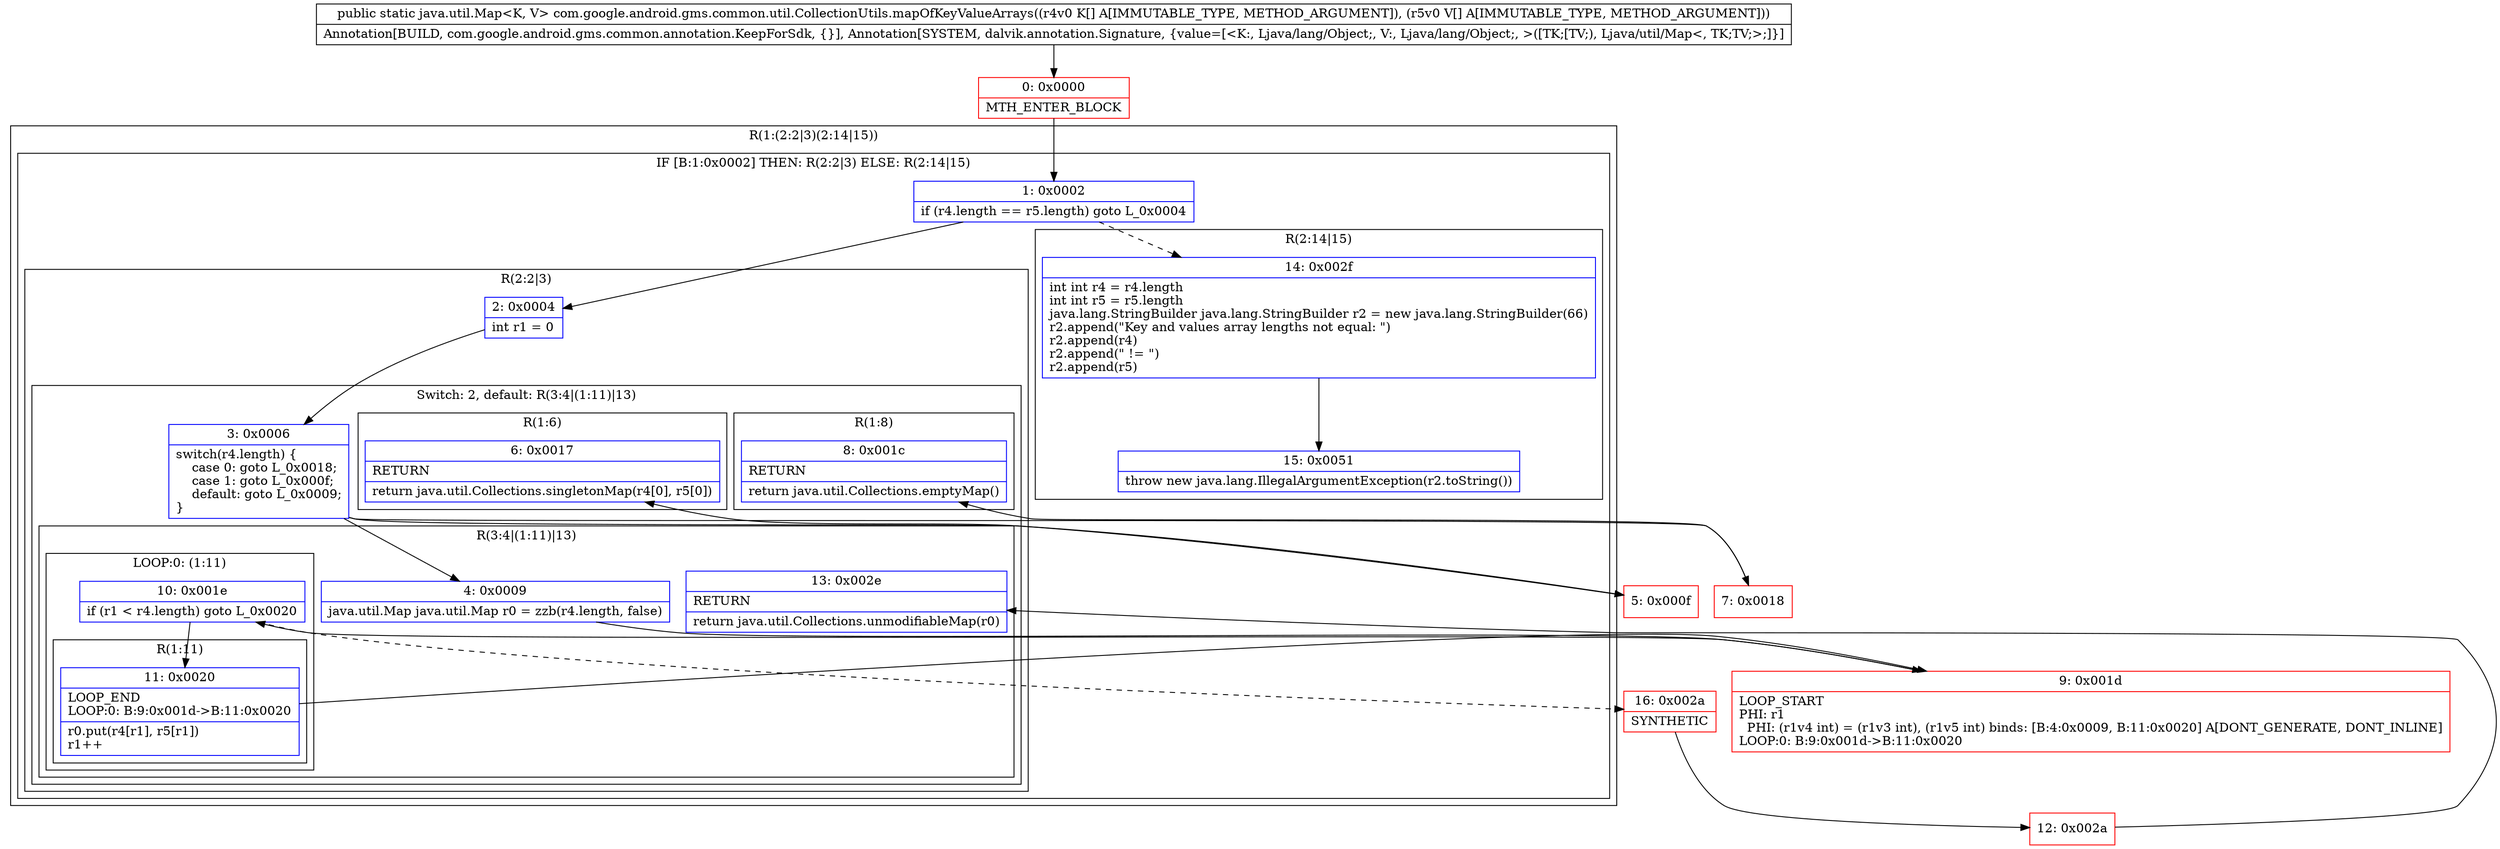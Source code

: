 digraph "CFG forcom.google.android.gms.common.util.CollectionUtils.mapOfKeyValueArrays([Ljava\/lang\/Object;[Ljava\/lang\/Object;)Ljava\/util\/Map;" {
subgraph cluster_Region_93140971 {
label = "R(1:(2:2|3)(2:14|15))";
node [shape=record,color=blue];
subgraph cluster_IfRegion_1584641006 {
label = "IF [B:1:0x0002] THEN: R(2:2|3) ELSE: R(2:14|15)";
node [shape=record,color=blue];
Node_1 [shape=record,label="{1\:\ 0x0002|if (r4.length == r5.length) goto L_0x0004\l}"];
subgraph cluster_Region_210385531 {
label = "R(2:2|3)";
node [shape=record,color=blue];
Node_2 [shape=record,label="{2\:\ 0x0004|int r1 = 0\l}"];
subgraph cluster_SwitchRegion_1525552157 {
label = "Switch: 2, default: R(3:4|(1:11)|13)";
node [shape=record,color=blue];
Node_3 [shape=record,label="{3\:\ 0x0006|switch(r4.length) \{\l    case 0: goto L_0x0018;\l    case 1: goto L_0x000f;\l    default: goto L_0x0009;\l\}\l}"];
subgraph cluster_Region_812765208 {
label = "R(1:8)";
node [shape=record,color=blue];
Node_8 [shape=record,label="{8\:\ 0x001c|RETURN\l|return java.util.Collections.emptyMap()\l}"];
}
subgraph cluster_Region_1555012498 {
label = "R(1:6)";
node [shape=record,color=blue];
Node_6 [shape=record,label="{6\:\ 0x0017|RETURN\l|return java.util.Collections.singletonMap(r4[0], r5[0])\l}"];
}
subgraph cluster_Region_1873073381 {
label = "R(3:4|(1:11)|13)";
node [shape=record,color=blue];
Node_4 [shape=record,label="{4\:\ 0x0009|java.util.Map java.util.Map r0 = zzb(r4.length, false)\l}"];
subgraph cluster_LoopRegion_1676454411 {
label = "LOOP:0: (1:11)";
node [shape=record,color=blue];
Node_10 [shape=record,label="{10\:\ 0x001e|if (r1 \< r4.length) goto L_0x0020\l}"];
subgraph cluster_Region_1623768998 {
label = "R(1:11)";
node [shape=record,color=blue];
Node_11 [shape=record,label="{11\:\ 0x0020|LOOP_END\lLOOP:0: B:9:0x001d\-\>B:11:0x0020\l|r0.put(r4[r1], r5[r1])\lr1++\l}"];
}
}
Node_13 [shape=record,label="{13\:\ 0x002e|RETURN\l|return java.util.Collections.unmodifiableMap(r0)\l}"];
}
}
}
subgraph cluster_Region_608531678 {
label = "R(2:14|15)";
node [shape=record,color=blue];
Node_14 [shape=record,label="{14\:\ 0x002f|int int r4 = r4.length\lint int r5 = r5.length\ljava.lang.StringBuilder java.lang.StringBuilder r2 = new java.lang.StringBuilder(66)\lr2.append(\"Key and values array lengths not equal: \")\lr2.append(r4)\lr2.append(\" != \")\lr2.append(r5)\l}"];
Node_15 [shape=record,label="{15\:\ 0x0051|throw new java.lang.IllegalArgumentException(r2.toString())\l}"];
}
}
}
Node_0 [shape=record,color=red,label="{0\:\ 0x0000|MTH_ENTER_BLOCK\l}"];
Node_5 [shape=record,color=red,label="{5\:\ 0x000f}"];
Node_7 [shape=record,color=red,label="{7\:\ 0x0018}"];
Node_9 [shape=record,color=red,label="{9\:\ 0x001d|LOOP_START\lPHI: r1 \l  PHI: (r1v4 int) = (r1v3 int), (r1v5 int) binds: [B:4:0x0009, B:11:0x0020] A[DONT_GENERATE, DONT_INLINE]\lLOOP:0: B:9:0x001d\-\>B:11:0x0020\l}"];
Node_12 [shape=record,color=red,label="{12\:\ 0x002a}"];
Node_16 [shape=record,color=red,label="{16\:\ 0x002a|SYNTHETIC\l}"];
MethodNode[shape=record,label="{public static java.util.Map\<K, V\> com.google.android.gms.common.util.CollectionUtils.mapOfKeyValueArrays((r4v0 K[] A[IMMUTABLE_TYPE, METHOD_ARGUMENT]), (r5v0 V[] A[IMMUTABLE_TYPE, METHOD_ARGUMENT]))  | Annotation[BUILD, com.google.android.gms.common.annotation.KeepForSdk, \{\}], Annotation[SYSTEM, dalvik.annotation.Signature, \{value=[\<K:, Ljava\/lang\/Object;, V:, Ljava\/lang\/Object;, \>([TK;[TV;), Ljava\/util\/Map\<, TK;TV;\>;]\}]\l}"];
MethodNode -> Node_0;
Node_1 -> Node_2;
Node_1 -> Node_14[style=dashed];
Node_2 -> Node_3;
Node_3 -> Node_4;
Node_3 -> Node_5;
Node_3 -> Node_7;
Node_4 -> Node_9;
Node_10 -> Node_11;
Node_10 -> Node_16[style=dashed];
Node_11 -> Node_9;
Node_14 -> Node_15;
Node_0 -> Node_1;
Node_5 -> Node_6;
Node_7 -> Node_8;
Node_9 -> Node_10;
Node_12 -> Node_13;
Node_16 -> Node_12;
}

